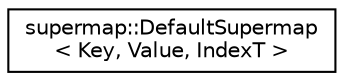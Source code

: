 digraph "Graphical Class Hierarchy"
{
 // LATEX_PDF_SIZE
  edge [fontname="Helvetica",fontsize="10",labelfontname="Helvetica",labelfontsize="10"];
  node [fontname="Helvetica",fontsize="10",shape=record];
  rankdir="LR";
  Node0 [label="supermap::DefaultSupermap\l\< Key, Value, IndexT \>",height=0.2,width=0.4,color="black", fillcolor="white", style="filled",URL="$classsupermap_1_1DefaultSupermap.html",tooltip=" "];
}
